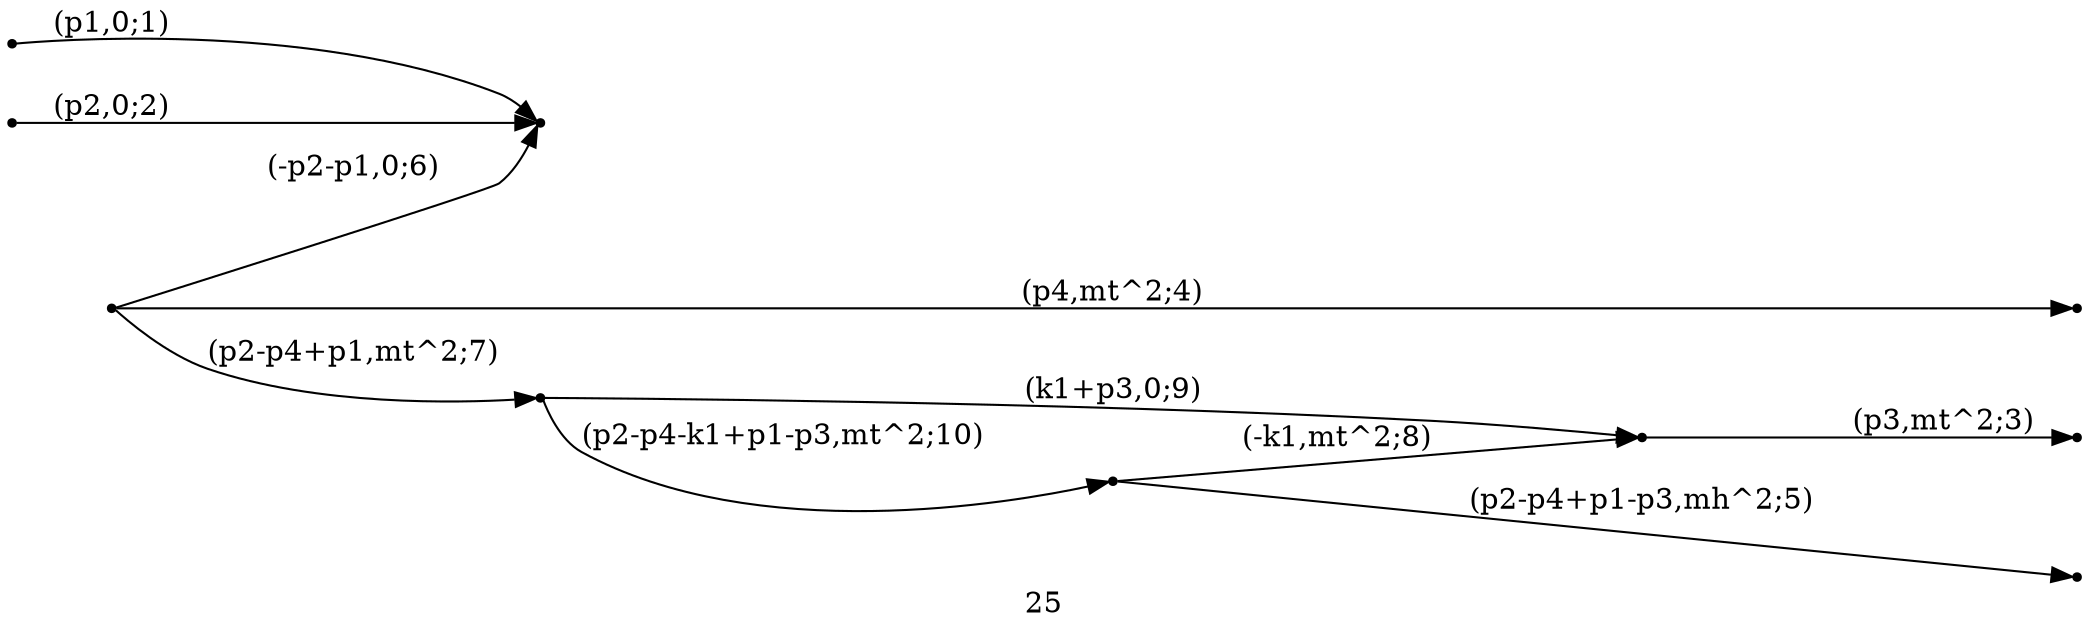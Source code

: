 digraph 25 {
  label="25";
  rankdir="LR";
  subgraph edges {
    -1 -> 1 [label="(p1,0;1)"];
    -2 -> 1 [label="(p2,0;2)"];
    3 -> -3 [label="(p3,mt^2;3)"];
    2 -> -4 [label="(p4,mt^2;4)"];
    4 -> -5 [label="(p2-p4+p1-p3,mh^2;5)"];
    2 -> 1 [label="(-p2-p1,0;6)"];
    2 -> 5 [label="(p2-p4+p1,mt^2;7)"];
    4 -> 3 [label="(-k1,mt^2;8)"];
    5 -> 3 [label="(k1+p3,0;9)"];
    5 -> 4 [label="(p2-p4-k1+p1-p3,mt^2;10)"];
  }
  subgraph incoming { rank="source"; -1; -2; }
  subgraph outgoing { rank="sink"; -3; -4; -5; }
-5 [shape=point];
-4 [shape=point];
-3 [shape=point];
-2 [shape=point];
-1 [shape=point];
1 [shape=point];
2 [shape=point];
3 [shape=point];
4 [shape=point];
5 [shape=point];
}

